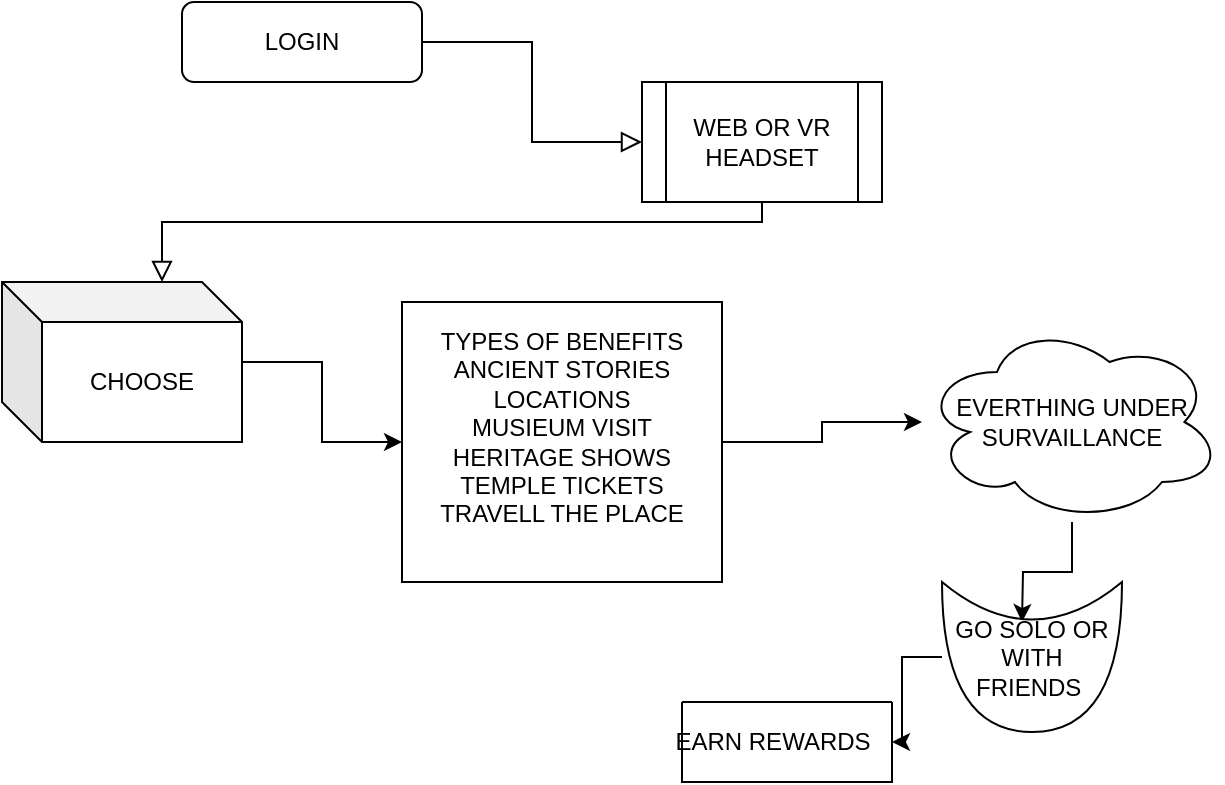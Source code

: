 <mxfile version="21.8.2" type="github">
  <diagram id="C5RBs43oDa-KdzZeNtuy" name="Page-1">
    <mxGraphModel dx="835" dy="563" grid="1" gridSize="10" guides="1" tooltips="1" connect="1" arrows="1" fold="1" page="1" pageScale="1" pageWidth="827" pageHeight="1169" math="0" shadow="0">
      <root>
        <mxCell id="WIyWlLk6GJQsqaUBKTNV-0" />
        <mxCell id="WIyWlLk6GJQsqaUBKTNV-1" parent="WIyWlLk6GJQsqaUBKTNV-0" />
        <mxCell id="WIyWlLk6GJQsqaUBKTNV-2" value="" style="rounded=0;html=1;jettySize=auto;orthogonalLoop=1;fontSize=11;endArrow=block;endFill=0;endSize=8;strokeWidth=1;shadow=0;labelBackgroundColor=none;edgeStyle=orthogonalEdgeStyle;" parent="WIyWlLk6GJQsqaUBKTNV-1" source="d0Ki0y62MJWq_3lfBfyo-0" target="d0Ki0y62MJWq_3lfBfyo-2" edge="1">
          <mxGeometry relative="1" as="geometry">
            <mxPoint x="220" y="210" as="targetPoint" />
            <Array as="points">
              <mxPoint x="520" y="150" />
              <mxPoint x="220" y="150" />
            </Array>
          </mxGeometry>
        </mxCell>
        <mxCell id="WIyWlLk6GJQsqaUBKTNV-3" value="LOGIN" style="rounded=1;whiteSpace=wrap;html=1;fontSize=12;glass=0;strokeWidth=1;shadow=0;" parent="WIyWlLk6GJQsqaUBKTNV-1" vertex="1">
          <mxGeometry x="230" y="40" width="120" height="40" as="geometry" />
        </mxCell>
        <mxCell id="d0Ki0y62MJWq_3lfBfyo-1" value="" style="rounded=0;html=1;jettySize=auto;orthogonalLoop=1;fontSize=11;endArrow=block;endFill=0;endSize=8;strokeWidth=1;shadow=0;labelBackgroundColor=none;edgeStyle=orthogonalEdgeStyle;" edge="1" parent="WIyWlLk6GJQsqaUBKTNV-1" source="WIyWlLk6GJQsqaUBKTNV-3" target="d0Ki0y62MJWq_3lfBfyo-0">
          <mxGeometry relative="1" as="geometry">
            <mxPoint x="220" y="120" as="sourcePoint" />
            <mxPoint x="220" y="170" as="targetPoint" />
          </mxGeometry>
        </mxCell>
        <mxCell id="d0Ki0y62MJWq_3lfBfyo-0" value="WEB OR VR HEADSET" style="shape=process;whiteSpace=wrap;html=1;backgroundOutline=1;" vertex="1" parent="WIyWlLk6GJQsqaUBKTNV-1">
          <mxGeometry x="460" y="80" width="120" height="60" as="geometry" />
        </mxCell>
        <mxCell id="d0Ki0y62MJWq_3lfBfyo-4" value="" style="edgeStyle=orthogonalEdgeStyle;rounded=0;orthogonalLoop=1;jettySize=auto;html=1;" edge="1" parent="WIyWlLk6GJQsqaUBKTNV-1" source="d0Ki0y62MJWq_3lfBfyo-2" target="d0Ki0y62MJWq_3lfBfyo-3">
          <mxGeometry relative="1" as="geometry" />
        </mxCell>
        <mxCell id="d0Ki0y62MJWq_3lfBfyo-2" value="CHOOSE" style="shape=cube;whiteSpace=wrap;html=1;boundedLbl=1;backgroundOutline=1;darkOpacity=0.05;darkOpacity2=0.1;" vertex="1" parent="WIyWlLk6GJQsqaUBKTNV-1">
          <mxGeometry x="140" y="180" width="120" height="80" as="geometry" />
        </mxCell>
        <mxCell id="d0Ki0y62MJWq_3lfBfyo-6" value="" style="edgeStyle=orthogonalEdgeStyle;rounded=0;orthogonalLoop=1;jettySize=auto;html=1;" edge="1" parent="WIyWlLk6GJQsqaUBKTNV-1" source="d0Ki0y62MJWq_3lfBfyo-3" target="d0Ki0y62MJWq_3lfBfyo-5">
          <mxGeometry relative="1" as="geometry" />
        </mxCell>
        <mxCell id="d0Ki0y62MJWq_3lfBfyo-3" value="TYPES OF BENEFITS&lt;br&gt;ANCIENT STORIES&lt;br&gt;LOCATIONS&lt;br&gt;MUSIEUM VISIT&lt;br&gt;HERITAGE SHOWS&lt;br&gt;TEMPLE TICKETS&lt;br&gt;TRAVELL THE PLACE&lt;br&gt;&lt;br&gt;" style="whiteSpace=wrap;html=1;" vertex="1" parent="WIyWlLk6GJQsqaUBKTNV-1">
          <mxGeometry x="340" y="190" width="160" height="140" as="geometry" />
        </mxCell>
        <mxCell id="d0Ki0y62MJWq_3lfBfyo-7" style="edgeStyle=orthogonalEdgeStyle;rounded=0;orthogonalLoop=1;jettySize=auto;html=1;" edge="1" parent="WIyWlLk6GJQsqaUBKTNV-1" source="d0Ki0y62MJWq_3lfBfyo-5">
          <mxGeometry relative="1" as="geometry">
            <mxPoint x="650" y="350" as="targetPoint" />
          </mxGeometry>
        </mxCell>
        <mxCell id="d0Ki0y62MJWq_3lfBfyo-5" value="EVERTHING UNDER SURVAILLANCE" style="ellipse;shape=cloud;whiteSpace=wrap;html=1;" vertex="1" parent="WIyWlLk6GJQsqaUBKTNV-1">
          <mxGeometry x="600" y="200" width="150" height="100" as="geometry" />
        </mxCell>
        <mxCell id="d0Ki0y62MJWq_3lfBfyo-13" style="edgeStyle=orthogonalEdgeStyle;rounded=0;orthogonalLoop=1;jettySize=auto;html=1;" edge="1" parent="WIyWlLk6GJQsqaUBKTNV-1" source="d0Ki0y62MJWq_3lfBfyo-10" target="d0Ki0y62MJWq_3lfBfyo-14">
          <mxGeometry relative="1" as="geometry">
            <mxPoint x="550" y="400" as="targetPoint" />
          </mxGeometry>
        </mxCell>
        <mxCell id="d0Ki0y62MJWq_3lfBfyo-10" value="GO SOLO OR WITH FRIENDS&amp;nbsp;" style="shape=xor;whiteSpace=wrap;html=1;direction=south;" vertex="1" parent="WIyWlLk6GJQsqaUBKTNV-1">
          <mxGeometry x="610" y="330" width="90" height="75" as="geometry" />
        </mxCell>
        <mxCell id="d0Ki0y62MJWq_3lfBfyo-14" value="" style="swimlane;startSize=0;" vertex="1" parent="WIyWlLk6GJQsqaUBKTNV-1">
          <mxGeometry x="480" y="390" width="105" height="40" as="geometry" />
        </mxCell>
        <mxCell id="d0Ki0y62MJWq_3lfBfyo-16" value="EARN REWARDS" style="text;html=1;align=center;verticalAlign=middle;resizable=0;points=[];autosize=1;strokeColor=none;fillColor=none;" vertex="1" parent="d0Ki0y62MJWq_3lfBfyo-14">
          <mxGeometry x="-15" y="5" width="120" height="30" as="geometry" />
        </mxCell>
      </root>
    </mxGraphModel>
  </diagram>
</mxfile>
